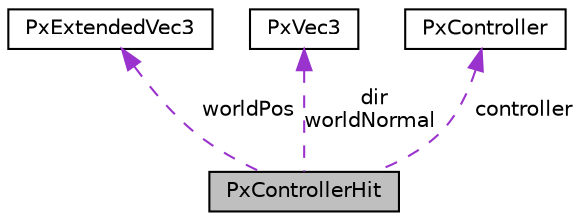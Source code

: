 digraph "PxControllerHit"
{
  edge [fontname="Helvetica",fontsize="10",labelfontname="Helvetica",labelfontsize="10"];
  node [fontname="Helvetica",fontsize="10",shape=record];
  Node4 [label="PxControllerHit",height=0.2,width=0.4,color="black", fillcolor="grey75", style="filled", fontcolor="black"];
  Node5 -> Node4 [dir="back",color="darkorchid3",fontsize="10",style="dashed",label=" worldPos" ,fontname="Helvetica"];
  Node5 [label="PxExtendedVec3",height=0.2,width=0.4,color="black", fillcolor="white", style="filled",URL="$structPxExtendedVec3.html"];
  Node6 -> Node4 [dir="back",color="darkorchid3",fontsize="10",style="dashed",label=" dir\nworldNormal" ,fontname="Helvetica"];
  Node6 [label="PxVec3",height=0.2,width=0.4,color="black", fillcolor="white", style="filled",URL="$classPxVec3.html",tooltip="3 Element vector class. "];
  Node7 -> Node4 [dir="back",color="darkorchid3",fontsize="10",style="dashed",label=" controller" ,fontname="Helvetica"];
  Node7 [label="PxController",height=0.2,width=0.4,color="black", fillcolor="white", style="filled",URL="$classPxController.html",tooltip="Base class for character controllers. "];
}
